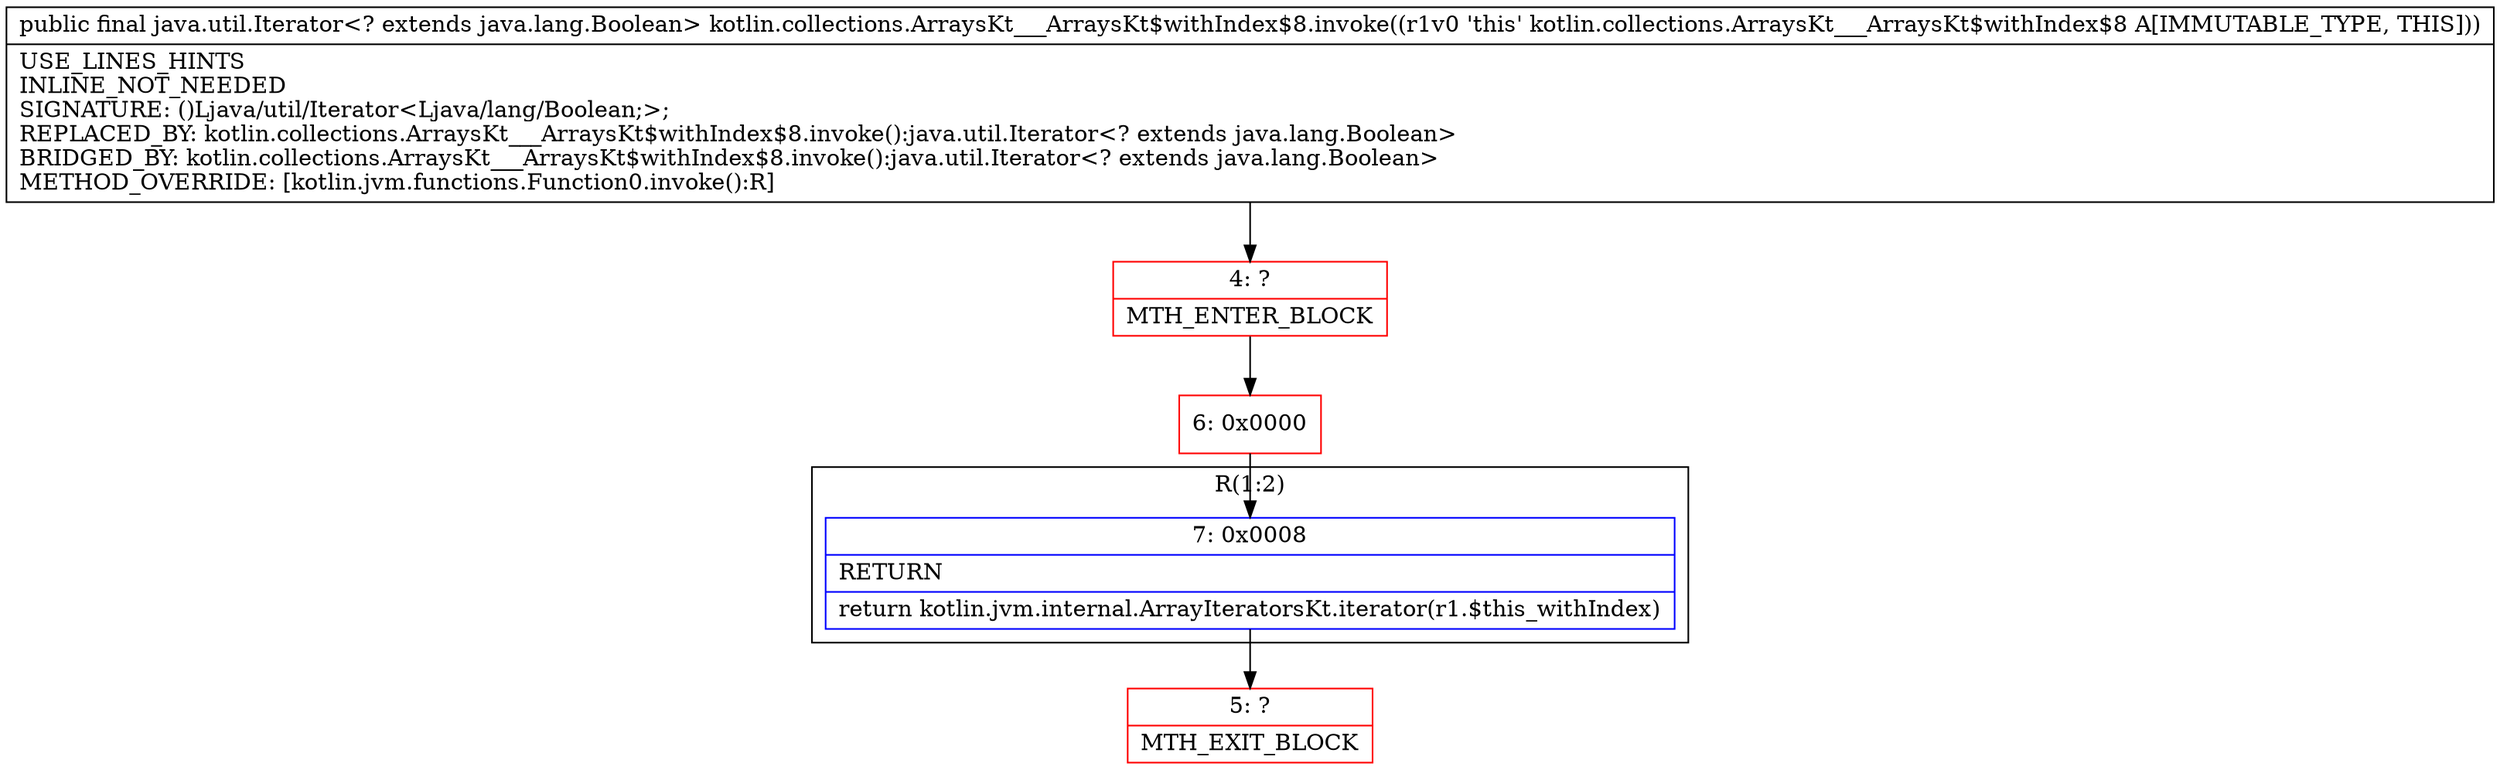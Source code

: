 digraph "CFG forkotlin.collections.ArraysKt___ArraysKt$withIndex$8.invoke()Ljava\/util\/Iterator;" {
subgraph cluster_Region_1227328128 {
label = "R(1:2)";
node [shape=record,color=blue];
Node_7 [shape=record,label="{7\:\ 0x0008|RETURN\l|return kotlin.jvm.internal.ArrayIteratorsKt.iterator(r1.$this_withIndex)\l}"];
}
Node_4 [shape=record,color=red,label="{4\:\ ?|MTH_ENTER_BLOCK\l}"];
Node_6 [shape=record,color=red,label="{6\:\ 0x0000}"];
Node_5 [shape=record,color=red,label="{5\:\ ?|MTH_EXIT_BLOCK\l}"];
MethodNode[shape=record,label="{public final java.util.Iterator\<? extends java.lang.Boolean\> kotlin.collections.ArraysKt___ArraysKt$withIndex$8.invoke((r1v0 'this' kotlin.collections.ArraysKt___ArraysKt$withIndex$8 A[IMMUTABLE_TYPE, THIS]))  | USE_LINES_HINTS\lINLINE_NOT_NEEDED\lSIGNATURE: ()Ljava\/util\/Iterator\<Ljava\/lang\/Boolean;\>;\lREPLACED_BY: kotlin.collections.ArraysKt___ArraysKt$withIndex$8.invoke():java.util.Iterator\<? extends java.lang.Boolean\>\lBRIDGED_BY: kotlin.collections.ArraysKt___ArraysKt$withIndex$8.invoke():java.util.Iterator\<? extends java.lang.Boolean\>\lMETHOD_OVERRIDE: [kotlin.jvm.functions.Function0.invoke():R]\l}"];
MethodNode -> Node_4;Node_7 -> Node_5;
Node_4 -> Node_6;
Node_6 -> Node_7;
}

